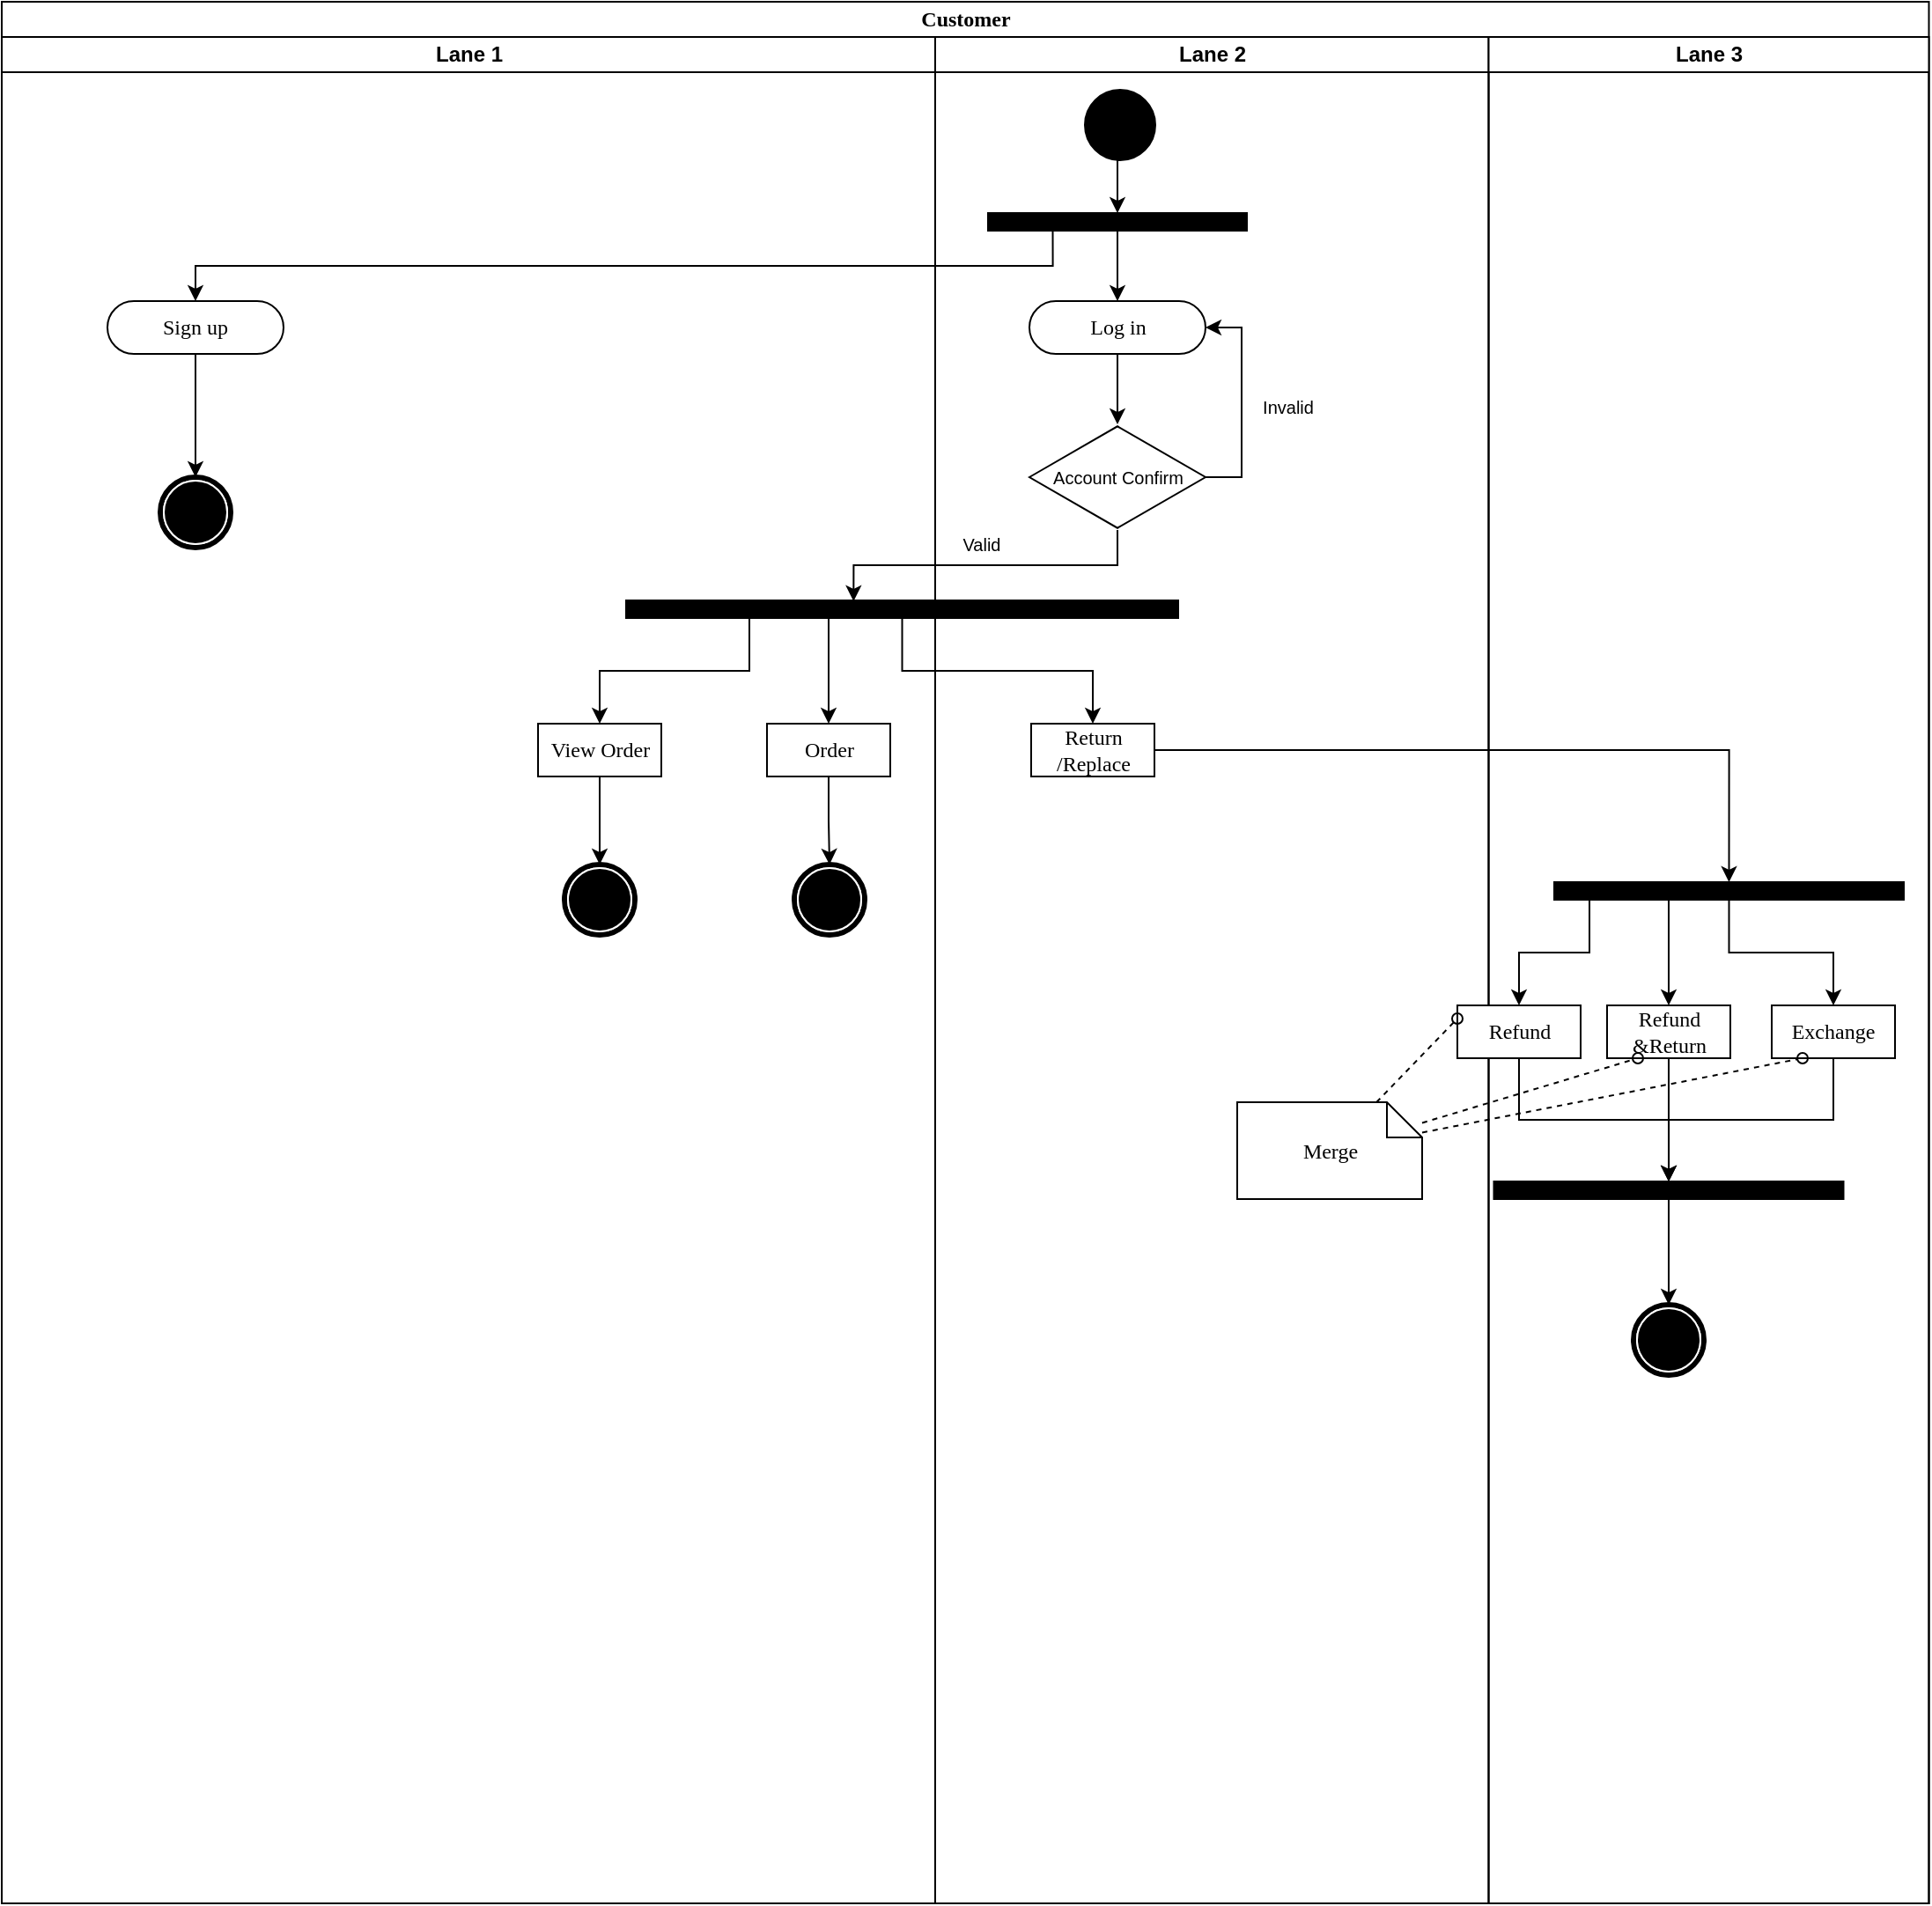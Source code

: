 <mxfile version="20.8.16" type="device"><diagram name="Page-1" id="0783ab3e-0a74-02c8-0abd-f7b4e66b4bec"><mxGraphModel dx="1679" dy="674" grid="1" gridSize="10" guides="1" tooltips="1" connect="1" arrows="1" fold="1" page="1" pageScale="1" pageWidth="850" pageHeight="1100" background="none" math="0" shadow="0"><root><mxCell id="0"/><mxCell id="1" parent="0"/><mxCell id="1c1d494c118603dd-1" value="Customer" style="swimlane;html=1;childLayout=stackLayout;startSize=20;rounded=0;shadow=0;comic=0;labelBackgroundColor=none;strokeWidth=1;fontFamily=Verdana;fontSize=12;align=center;" parent="1" vertex="1"><mxGeometry x="80" y="20" width="1094.25" height="1080" as="geometry"/></mxCell><mxCell id="1c1d494c118603dd-2" value="Lane 1" style="swimlane;html=1;startSize=20;" parent="1c1d494c118603dd-1" vertex="1"><mxGeometry y="20" width="530" height="1060" as="geometry"/></mxCell><mxCell id="3DQzhQfPRvHRVxKyFtgW-2" style="edgeStyle=orthogonalEdgeStyle;rounded=0;orthogonalLoop=1;jettySize=auto;html=1;entryX=0.5;entryY=0;entryDx=0;entryDy=0;" edge="1" parent="1c1d494c118603dd-2" source="JBbkvgNhzwLRMHrtA31k-7" target="3DQzhQfPRvHRVxKyFtgW-1"><mxGeometry relative="1" as="geometry"/></mxCell><mxCell id="JBbkvgNhzwLRMHrtA31k-7" value="Sign up" style="rounded=1;whiteSpace=wrap;html=1;shadow=0;comic=0;labelBackgroundColor=none;strokeWidth=1;fontFamily=Verdana;fontSize=12;align=center;arcSize=50;" parent="1c1d494c118603dd-2" vertex="1"><mxGeometry x="60" y="150" width="100" height="30" as="geometry"/></mxCell><mxCell id="3DQzhQfPRvHRVxKyFtgW-1" value="" style="shape=mxgraph.bpmn.shape;html=1;verticalLabelPosition=bottom;labelBackgroundColor=#ffffff;verticalAlign=top;perimeter=ellipsePerimeter;outline=end;symbol=terminate;rounded=0;shadow=0;comic=0;strokeWidth=1;fontFamily=Verdana;fontSize=12;align=center;" vertex="1" parent="1c1d494c118603dd-2"><mxGeometry x="90" y="250" width="40" height="40" as="geometry"/></mxCell><mxCell id="3DQzhQfPRvHRVxKyFtgW-3" value="" style="shape=mxgraph.bpmn.shape;html=1;verticalLabelPosition=bottom;labelBackgroundColor=#ffffff;verticalAlign=top;perimeter=ellipsePerimeter;outline=end;symbol=terminate;rounded=0;shadow=0;comic=0;strokeWidth=1;fontFamily=Verdana;fontSize=12;align=center;" vertex="1" parent="1c1d494c118603dd-2"><mxGeometry x="450" y="470" width="40" height="40" as="geometry"/></mxCell><mxCell id="JBbkvgNhzwLRMHrtA31k-11" style="edgeStyle=orthogonalEdgeStyle;rounded=0;orthogonalLoop=1;jettySize=auto;html=1;exitX=0.25;exitY=1;exitDx=0;exitDy=0;entryX=0.5;entryY=0;entryDx=0;entryDy=0;endArrow=classic;endFill=1;" parent="1c1d494c118603dd-1" source="60571a20871a0731-3" target="JBbkvgNhzwLRMHrtA31k-7" edge="1"><mxGeometry relative="1" as="geometry"/></mxCell><mxCell id="JBbkvgNhzwLRMHrtA31k-33" style="edgeStyle=orthogonalEdgeStyle;rounded=0;orthogonalLoop=1;jettySize=auto;html=1;entryX=0.5;entryY=0;entryDx=0;entryDy=0;fontSize=10;endArrow=classic;endFill=1;" parent="1c1d494c118603dd-1" source="JBbkvgNhzwLRMHrtA31k-24" target="JBbkvgNhzwLRMHrtA31k-32" edge="1"><mxGeometry relative="1" as="geometry"/></mxCell><mxCell id="1c1d494c118603dd-3" value="Lane 2" style="swimlane;html=1;startSize=20;" parent="1c1d494c118603dd-1" vertex="1"><mxGeometry x="530" y="20" width="314.25" height="1060" as="geometry"/></mxCell><mxCell id="JBbkvgNhzwLRMHrtA31k-9" style="edgeStyle=orthogonalEdgeStyle;rounded=0;orthogonalLoop=1;jettySize=auto;html=1;entryX=0.5;entryY=0;entryDx=0;entryDy=0;endArrow=classic;endFill=1;" parent="1c1d494c118603dd-3" source="60571a20871a0731-3" target="JBbkvgNhzwLRMHrtA31k-6" edge="1"><mxGeometry relative="1" as="geometry"/></mxCell><mxCell id="60571a20871a0731-3" value="" style="whiteSpace=wrap;html=1;rounded=0;shadow=0;comic=0;labelBackgroundColor=none;strokeWidth=1;fillColor=#000000;fontFamily=Verdana;fontSize=12;align=center;rotation=0;" parent="1c1d494c118603dd-3" vertex="1"><mxGeometry x="30" y="100" width="147" height="10" as="geometry"/></mxCell><mxCell id="JBbkvgNhzwLRMHrtA31k-5" style="edgeStyle=orthogonalEdgeStyle;rounded=0;orthogonalLoop=1;jettySize=auto;html=1;exitX=0.5;exitY=1;exitDx=0;exitDy=0;entryX=0.5;entryY=0;entryDx=0;entryDy=0;" parent="1c1d494c118603dd-3" source="60571a20871a0731-4" target="60571a20871a0731-3" edge="1"><mxGeometry relative="1" as="geometry"/></mxCell><mxCell id="60571a20871a0731-4" value="" style="ellipse;whiteSpace=wrap;html=1;rounded=0;shadow=0;comic=0;labelBackgroundColor=none;strokeWidth=1;fillColor=#000000;fontFamily=Verdana;fontSize=12;align=center;" parent="1c1d494c118603dd-3" vertex="1"><mxGeometry x="85" y="30" width="40" height="40" as="geometry"/></mxCell><mxCell id="JBbkvgNhzwLRMHrtA31k-16" style="edgeStyle=orthogonalEdgeStyle;rounded=0;orthogonalLoop=1;jettySize=auto;html=1;exitX=0.5;exitY=1;exitDx=0;exitDy=0;endArrow=classic;endFill=1;" parent="1c1d494c118603dd-3" source="JBbkvgNhzwLRMHrtA31k-6" target="JBbkvgNhzwLRMHrtA31k-14" edge="1"><mxGeometry relative="1" as="geometry"/></mxCell><mxCell id="JBbkvgNhzwLRMHrtA31k-6" value="Log in" style="rounded=1;whiteSpace=wrap;html=1;shadow=0;comic=0;labelBackgroundColor=none;strokeWidth=1;fontFamily=Verdana;fontSize=12;align=center;arcSize=50;" parent="1c1d494c118603dd-3" vertex="1"><mxGeometry x="53.5" y="150" width="100" height="30" as="geometry"/></mxCell><mxCell id="JBbkvgNhzwLRMHrtA31k-17" value="Invalid" style="edgeStyle=orthogonalEdgeStyle;rounded=0;orthogonalLoop=1;jettySize=auto;html=1;entryX=1;entryY=0.5;entryDx=0;entryDy=0;fontSize=10;endArrow=classic;endFill=1;" parent="1c1d494c118603dd-3" source="JBbkvgNhzwLRMHrtA31k-14" target="JBbkvgNhzwLRMHrtA31k-6" edge="1"><mxGeometry x="-0.04" y="-26" relative="1" as="geometry"><Array as="points"><mxPoint x="174" y="250"/><mxPoint x="174" y="165"/></Array><mxPoint as="offset"/></mxGeometry></mxCell><mxCell id="JBbkvgNhzwLRMHrtA31k-14" value="&lt;font style=&quot;font-size: 10px;&quot;&gt;Account Confirm&lt;/font&gt;" style="html=1;whiteSpace=wrap;aspect=fixed;shape=isoRectangle;" parent="1c1d494c118603dd-3" vertex="1"><mxGeometry x="53.5" y="220" width="100" height="60" as="geometry"/></mxCell><mxCell id="JBbkvgNhzwLRMHrtA31k-18" value="" style="whiteSpace=wrap;html=1;rounded=0;shadow=0;comic=0;labelBackgroundColor=none;strokeWidth=1;fillColor=#000000;fontFamily=Verdana;fontSize=12;align=center;rotation=0;" parent="1c1d494c118603dd-3" vertex="1"><mxGeometry x="-175.5" y="320" width="313.5" height="10" as="geometry"/></mxCell><mxCell id="JBbkvgNhzwLRMHrtA31k-19" style="edgeStyle=orthogonalEdgeStyle;rounded=0;orthogonalLoop=1;jettySize=auto;html=1;entryX=0.412;entryY=0.05;entryDx=0;entryDy=0;entryPerimeter=0;fontSize=10;endArrow=classic;endFill=1;" parent="1c1d494c118603dd-3" source="JBbkvgNhzwLRMHrtA31k-14" target="JBbkvgNhzwLRMHrtA31k-18" edge="1"><mxGeometry relative="1" as="geometry"/></mxCell><mxCell id="JBbkvgNhzwLRMHrtA31k-21" value="Valid" style="edgeLabel;html=1;align=center;verticalAlign=middle;resizable=0;points=[];fontSize=10;" parent="JBbkvgNhzwLRMHrtA31k-19" vertex="1" connectable="0"><mxGeometry x="-0.013" y="-2" relative="1" as="geometry"><mxPoint x="-4" y="-10" as="offset"/></mxGeometry></mxCell><mxCell id="JBbkvgNhzwLRMHrtA31k-22" value="View Order" style="rounded=0;whiteSpace=wrap;html=1;shadow=0;comic=0;labelBackgroundColor=none;strokeWidth=1;fontFamily=Verdana;fontSize=12;align=center;arcSize=50;" parent="1c1d494c118603dd-3" vertex="1"><mxGeometry x="-225.5" y="390" width="70" height="30" as="geometry"/></mxCell><mxCell id="JBbkvgNhzwLRMHrtA31k-25" style="edgeStyle=orthogonalEdgeStyle;rounded=0;orthogonalLoop=1;jettySize=auto;html=1;entryX=0.5;entryY=0;entryDx=0;entryDy=0;fontSize=10;endArrow=classic;endFill=1;" parent="1c1d494c118603dd-3" source="JBbkvgNhzwLRMHrtA31k-18" target="JBbkvgNhzwLRMHrtA31k-22" edge="1"><mxGeometry relative="1" as="geometry"><Array as="points"><mxPoint x="-105.5" y="360"/><mxPoint x="-190.5" y="360"/></Array></mxGeometry></mxCell><mxCell id="JBbkvgNhzwLRMHrtA31k-23" value="Order" style="rounded=0;whiteSpace=wrap;html=1;shadow=0;comic=0;labelBackgroundColor=none;strokeWidth=1;fontFamily=Verdana;fontSize=12;align=center;arcSize=50;" parent="1c1d494c118603dd-3" vertex="1"><mxGeometry x="-95.5" y="390" width="70" height="30" as="geometry"/></mxCell><mxCell id="JBbkvgNhzwLRMHrtA31k-26" style="edgeStyle=orthogonalEdgeStyle;rounded=0;orthogonalLoop=1;jettySize=auto;html=1;entryX=0.5;entryY=0;entryDx=0;entryDy=0;fontSize=10;endArrow=classic;endFill=1;" parent="1c1d494c118603dd-3" source="JBbkvgNhzwLRMHrtA31k-18" target="JBbkvgNhzwLRMHrtA31k-23" edge="1"><mxGeometry relative="1" as="geometry"><Array as="points"><mxPoint x="-60.5" y="350"/><mxPoint x="-60.5" y="350"/></Array></mxGeometry></mxCell><mxCell id="JBbkvgNhzwLRMHrtA31k-24" value="Return&lt;br&gt;/Replace" style="rounded=0;whiteSpace=wrap;html=1;shadow=0;comic=0;labelBackgroundColor=none;strokeWidth=1;fontFamily=Verdana;fontSize=12;align=center;arcSize=50;" parent="1c1d494c118603dd-3" vertex="1"><mxGeometry x="54.5" y="390" width="70" height="30" as="geometry"/></mxCell><mxCell id="JBbkvgNhzwLRMHrtA31k-27" style="edgeStyle=orthogonalEdgeStyle;rounded=0;orthogonalLoop=1;jettySize=auto;html=1;entryX=0.5;entryY=0;entryDx=0;entryDy=0;fontSize=10;endArrow=classic;endFill=1;" parent="1c1d494c118603dd-3" source="JBbkvgNhzwLRMHrtA31k-18" target="JBbkvgNhzwLRMHrtA31k-24" edge="1"><mxGeometry relative="1" as="geometry"/></mxCell><mxCell id="JBbkvgNhzwLRMHrtA31k-28" value="" style="shape=mxgraph.bpmn.shape;html=1;verticalLabelPosition=bottom;labelBackgroundColor=#ffffff;verticalAlign=top;perimeter=ellipsePerimeter;outline=end;symbol=terminate;rounded=0;shadow=0;comic=0;strokeWidth=1;fontFamily=Verdana;fontSize=12;align=center;" parent="1c1d494c118603dd-3" vertex="1"><mxGeometry x="-210.5" y="470" width="40" height="40" as="geometry"/></mxCell><mxCell id="JBbkvgNhzwLRMHrtA31k-29" style="edgeStyle=orthogonalEdgeStyle;rounded=0;orthogonalLoop=1;jettySize=auto;html=1;entryX=0.5;entryY=0;entryDx=0;entryDy=0;fontSize=10;endArrow=classic;endFill=1;" parent="1c1d494c118603dd-3" source="JBbkvgNhzwLRMHrtA31k-22" target="JBbkvgNhzwLRMHrtA31k-28" edge="1"><mxGeometry relative="1" as="geometry"/></mxCell><mxCell id="1c1d494c118603dd-4" value="Lane 3" style="swimlane;html=1;startSize=20;" parent="1c1d494c118603dd-1" vertex="1"><mxGeometry x="844.25" y="20" width="250" height="1060" as="geometry"/></mxCell><mxCell id="JBbkvgNhzwLRMHrtA31k-32" value="" style="whiteSpace=wrap;html=1;rounded=0;shadow=0;comic=0;labelBackgroundColor=none;strokeWidth=1;fillColor=#000000;fontFamily=Verdana;fontSize=12;align=center;rotation=0;" parent="1c1d494c118603dd-4" vertex="1"><mxGeometry x="37.25" y="480" width="198.5" height="10" as="geometry"/></mxCell><mxCell id="JBbkvgNhzwLRMHrtA31k-34" value="Refund" style="rounded=0;whiteSpace=wrap;html=1;shadow=0;comic=0;labelBackgroundColor=none;strokeWidth=1;fontFamily=Verdana;fontSize=12;align=center;arcSize=50;" parent="1c1d494c118603dd-4" vertex="1"><mxGeometry x="-17.75" y="550" width="70" height="30" as="geometry"/></mxCell><mxCell id="JBbkvgNhzwLRMHrtA31k-37" style="edgeStyle=orthogonalEdgeStyle;rounded=0;orthogonalLoop=1;jettySize=auto;html=1;entryX=0.5;entryY=0;entryDx=0;entryDy=0;fontSize=10;endArrow=classic;endFill=1;" parent="1c1d494c118603dd-4" source="JBbkvgNhzwLRMHrtA31k-32" target="JBbkvgNhzwLRMHrtA31k-34" edge="1"><mxGeometry relative="1" as="geometry"><Array as="points"><mxPoint x="57.25" y="520"/><mxPoint x="17.25" y="520"/></Array></mxGeometry></mxCell><mxCell id="JBbkvgNhzwLRMHrtA31k-36" value="Exchange" style="rounded=0;whiteSpace=wrap;html=1;shadow=0;comic=0;labelBackgroundColor=none;strokeWidth=1;fontFamily=Verdana;fontSize=12;align=center;arcSize=50;" parent="1c1d494c118603dd-4" vertex="1"><mxGeometry x="160.75" y="550" width="70" height="30" as="geometry"/></mxCell><mxCell id="JBbkvgNhzwLRMHrtA31k-39" style="edgeStyle=orthogonalEdgeStyle;rounded=0;orthogonalLoop=1;jettySize=auto;html=1;entryX=0.5;entryY=0;entryDx=0;entryDy=0;fontSize=10;endArrow=classic;endFill=1;" parent="1c1d494c118603dd-4" source="JBbkvgNhzwLRMHrtA31k-32" target="JBbkvgNhzwLRMHrtA31k-36" edge="1"><mxGeometry relative="1" as="geometry"/></mxCell><mxCell id="JBbkvgNhzwLRMHrtA31k-35" value="Refund&lt;br&gt;&amp;amp;Return" style="rounded=0;whiteSpace=wrap;html=1;shadow=0;comic=0;labelBackgroundColor=none;strokeWidth=1;fontFamily=Verdana;fontSize=12;align=center;arcSize=50;" parent="1c1d494c118603dd-4" vertex="1"><mxGeometry x="67.25" y="550" width="70" height="30" as="geometry"/></mxCell><mxCell id="JBbkvgNhzwLRMHrtA31k-38" style="edgeStyle=orthogonalEdgeStyle;rounded=0;orthogonalLoop=1;jettySize=auto;html=1;entryX=0.5;entryY=0;entryDx=0;entryDy=0;fontSize=10;endArrow=classic;endFill=1;" parent="1c1d494c118603dd-4" source="JBbkvgNhzwLRMHrtA31k-32" target="JBbkvgNhzwLRMHrtA31k-35" edge="1"><mxGeometry relative="1" as="geometry"><Array as="points"><mxPoint x="102.25" y="510"/><mxPoint x="102.25" y="510"/></Array></mxGeometry></mxCell><mxCell id="JBbkvgNhzwLRMHrtA31k-40" value="" style="whiteSpace=wrap;html=1;rounded=0;shadow=0;comic=0;labelBackgroundColor=none;strokeWidth=1;fillColor=#000000;fontFamily=Verdana;fontSize=12;align=center;rotation=0;" parent="1c1d494c118603dd-4" vertex="1"><mxGeometry x="3" y="650" width="198.5" height="10" as="geometry"/></mxCell><mxCell id="JBbkvgNhzwLRMHrtA31k-41" style="edgeStyle=orthogonalEdgeStyle;rounded=0;orthogonalLoop=1;jettySize=auto;html=1;fontSize=10;endArrow=classic;endFill=1;" parent="1c1d494c118603dd-4" source="JBbkvgNhzwLRMHrtA31k-34" target="JBbkvgNhzwLRMHrtA31k-40" edge="1"><mxGeometry relative="1" as="geometry"/></mxCell><mxCell id="JBbkvgNhzwLRMHrtA31k-43" style="edgeStyle=orthogonalEdgeStyle;rounded=0;orthogonalLoop=1;jettySize=auto;html=1;entryX=0.5;entryY=0;entryDx=0;entryDy=0;fontSize=10;endArrow=classic;endFill=1;" parent="1c1d494c118603dd-4" source="JBbkvgNhzwLRMHrtA31k-36" target="JBbkvgNhzwLRMHrtA31k-40" edge="1"><mxGeometry relative="1" as="geometry"/></mxCell><mxCell id="JBbkvgNhzwLRMHrtA31k-48" style="edgeStyle=orthogonalEdgeStyle;rounded=0;orthogonalLoop=1;jettySize=auto;html=1;exitX=0.5;exitY=0;exitDx=0;exitDy=0;exitPerimeter=0;entryX=0;entryY=0.5;entryDx=0;entryDy=0;fontSize=10;endArrow=classic;endFill=1;dashed=1;strokeColor=none;" parent="1c1d494c118603dd-4" source="JBbkvgNhzwLRMHrtA31k-44" target="JBbkvgNhzwLRMHrtA31k-34" edge="1"><mxGeometry relative="1" as="geometry"/></mxCell><mxCell id="JBbkvgNhzwLRMHrtA31k-50" style="rounded=0;orthogonalLoop=1;jettySize=auto;html=1;entryX=0;entryY=0.25;entryDx=0;entryDy=0;dashed=1;fontSize=10;endArrow=oval;endFill=0;" parent="1c1d494c118603dd-4" source="JBbkvgNhzwLRMHrtA31k-44" target="JBbkvgNhzwLRMHrtA31k-34" edge="1"><mxGeometry relative="1" as="geometry"/></mxCell><mxCell id="JBbkvgNhzwLRMHrtA31k-52" style="edgeStyle=none;rounded=0;orthogonalLoop=1;jettySize=auto;html=1;entryX=0.25;entryY=1;entryDx=0;entryDy=0;dashed=1;fontSize=10;endArrow=oval;endFill=0;" parent="1c1d494c118603dd-4" source="JBbkvgNhzwLRMHrtA31k-44" target="JBbkvgNhzwLRMHrtA31k-35" edge="1"><mxGeometry relative="1" as="geometry"/></mxCell><mxCell id="JBbkvgNhzwLRMHrtA31k-53" style="edgeStyle=none;rounded=0;orthogonalLoop=1;jettySize=auto;html=1;entryX=0.25;entryY=1;entryDx=0;entryDy=0;dashed=1;fontSize=10;endArrow=oval;endFill=0;" parent="1c1d494c118603dd-4" source="JBbkvgNhzwLRMHrtA31k-44" target="JBbkvgNhzwLRMHrtA31k-36" edge="1"><mxGeometry relative="1" as="geometry"/></mxCell><mxCell id="JBbkvgNhzwLRMHrtA31k-44" value="Merge" style="shape=note;whiteSpace=wrap;html=1;rounded=0;shadow=0;comic=0;labelBackgroundColor=none;strokeWidth=1;fontFamily=Verdana;fontSize=12;align=center;size=20;" parent="1c1d494c118603dd-4" vertex="1"><mxGeometry x="-142.75" y="605" width="105" height="55" as="geometry"/></mxCell><mxCell id="JBbkvgNhzwLRMHrtA31k-54" value="" style="shape=mxgraph.bpmn.shape;html=1;verticalLabelPosition=bottom;labelBackgroundColor=#ffffff;verticalAlign=top;perimeter=ellipsePerimeter;outline=end;symbol=terminate;rounded=0;shadow=0;comic=0;strokeWidth=1;fontFamily=Verdana;fontSize=12;align=center;" parent="1c1d494c118603dd-4" vertex="1"><mxGeometry x="82.25" y="720" width="40" height="40" as="geometry"/></mxCell><mxCell id="JBbkvgNhzwLRMHrtA31k-55" style="edgeStyle=none;rounded=0;orthogonalLoop=1;jettySize=auto;html=1;entryX=0.5;entryY=0;entryDx=0;entryDy=0;fontSize=10;endArrow=classic;endFill=1;" parent="1c1d494c118603dd-4" source="JBbkvgNhzwLRMHrtA31k-40" target="JBbkvgNhzwLRMHrtA31k-54" edge="1"><mxGeometry relative="1" as="geometry"/></mxCell><mxCell id="JBbkvgNhzwLRMHrtA31k-42" style="edgeStyle=orthogonalEdgeStyle;rounded=0;orthogonalLoop=1;jettySize=auto;html=1;fontSize=10;endArrow=classic;endFill=1;" parent="1c1d494c118603dd-4" source="JBbkvgNhzwLRMHrtA31k-35" edge="1"><mxGeometry relative="1" as="geometry"><mxPoint x="102.25" y="650" as="targetPoint"/></mxGeometry></mxCell><mxCell id="3DQzhQfPRvHRVxKyFtgW-5" style="edgeStyle=orthogonalEdgeStyle;rounded=0;orthogonalLoop=1;jettySize=auto;html=1;entryX=0.5;entryY=0;entryDx=0;entryDy=0;" edge="1" parent="1c1d494c118603dd-1" source="JBbkvgNhzwLRMHrtA31k-23" target="3DQzhQfPRvHRVxKyFtgW-3"><mxGeometry relative="1" as="geometry"/></mxCell></root></mxGraphModel></diagram></mxfile>